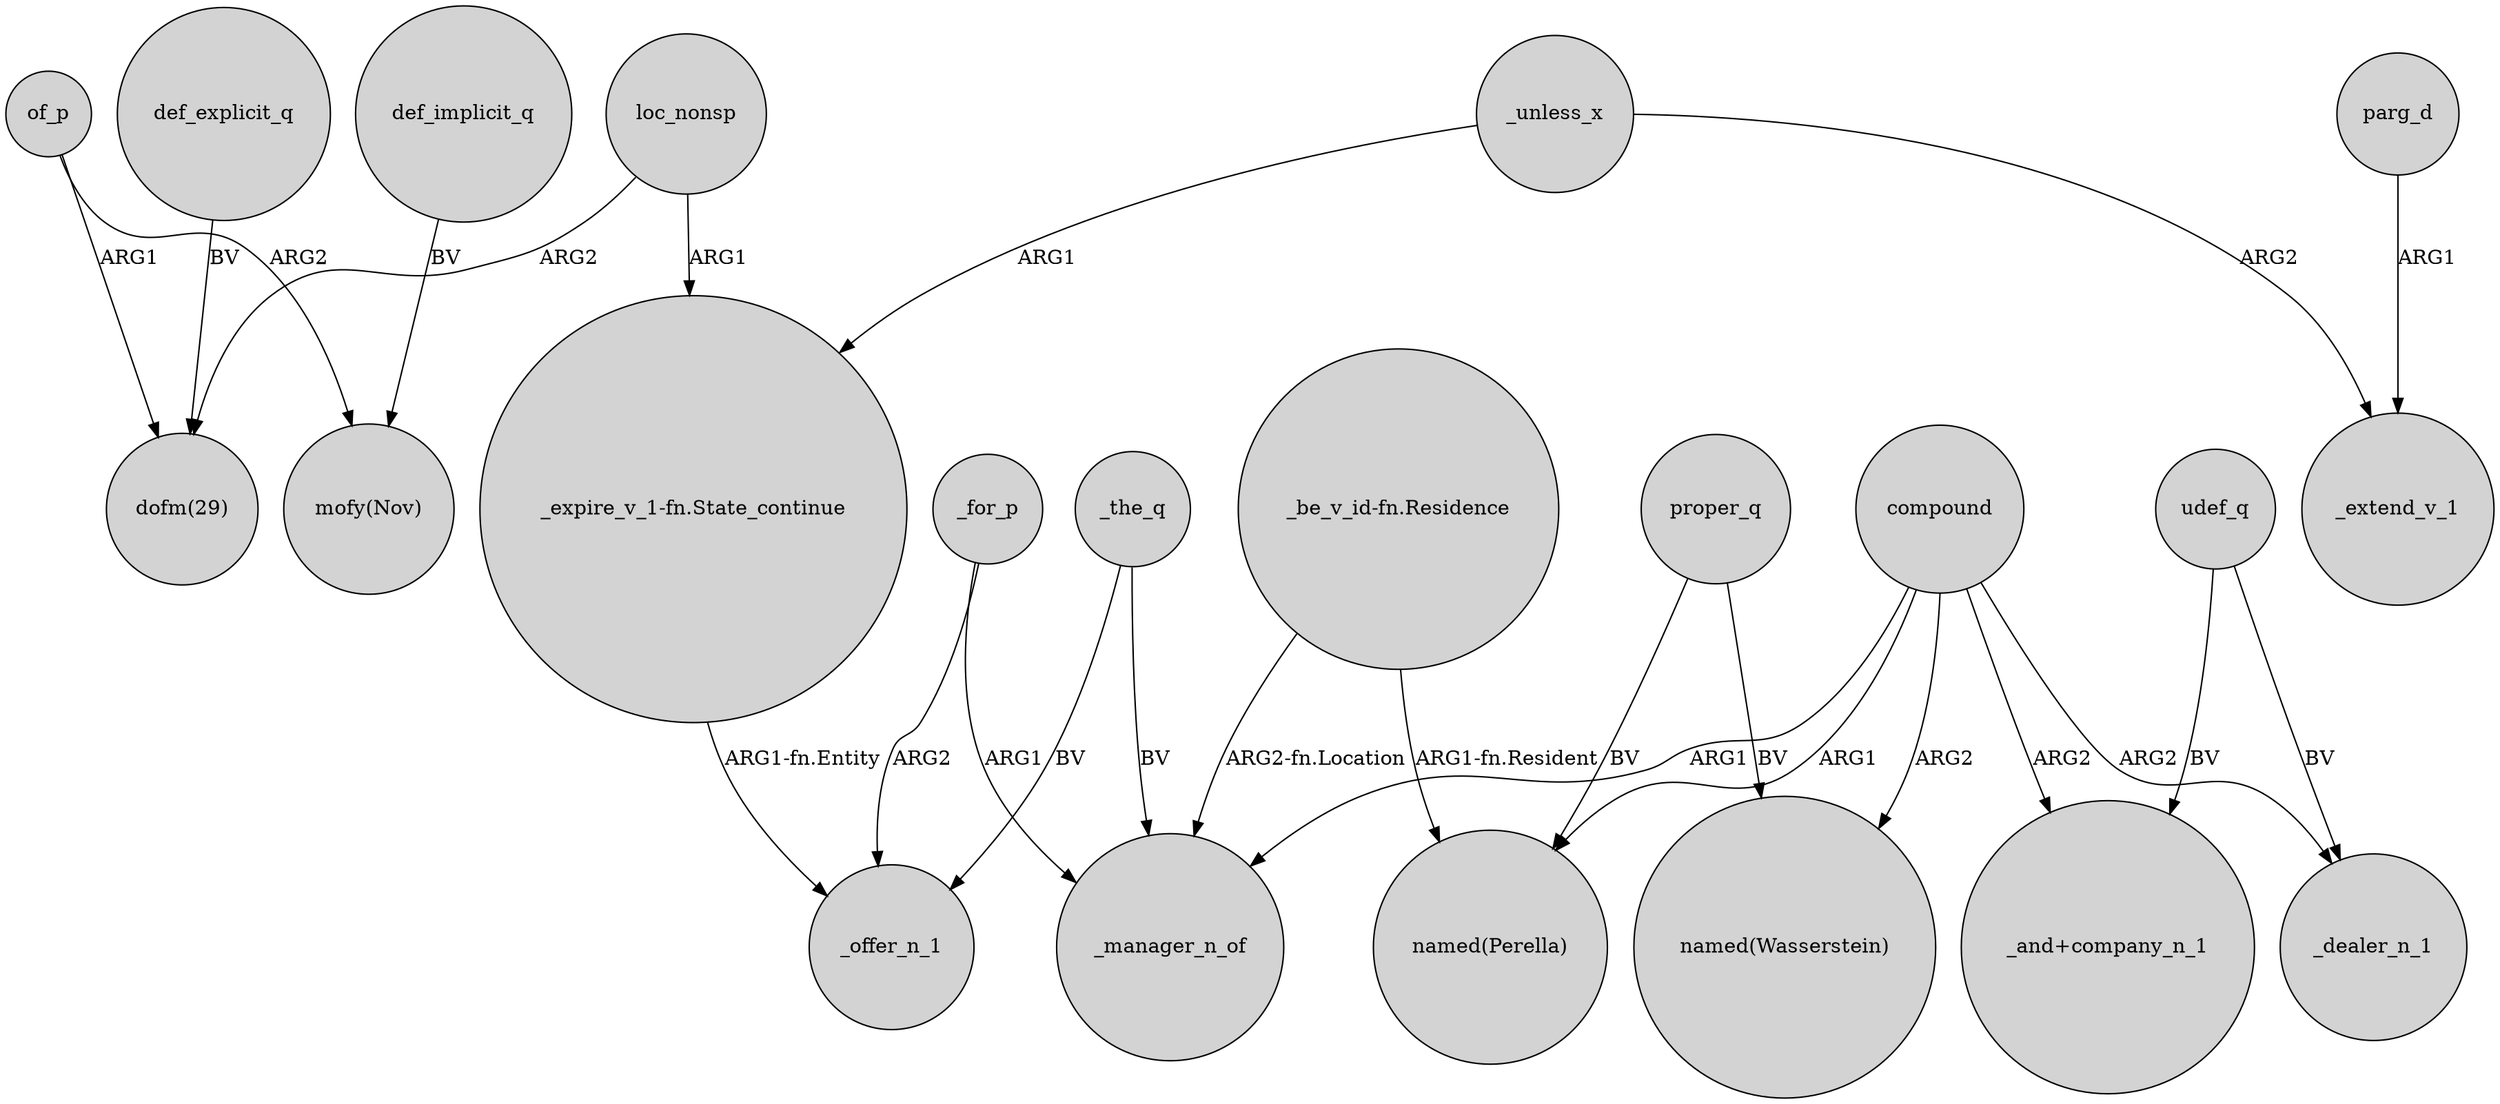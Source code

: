 digraph {
	node [shape=circle style=filled]
	loc_nonsp -> "dofm(29)" [label=ARG2]
	of_p -> "mofy(Nov)" [label=ARG2]
	compound -> "_and+company_n_1" [label=ARG2]
	_for_p -> _offer_n_1 [label=ARG2]
	"_be_v_id-fn.Residence" -> _manager_n_of [label="ARG2-fn.Location"]
	of_p -> "dofm(29)" [label=ARG1]
	"_expire_v_1-fn.State_continue" -> _offer_n_1 [label="ARG1-fn.Entity"]
	compound -> "named(Wasserstein)" [label=ARG2]
	loc_nonsp -> "_expire_v_1-fn.State_continue" [label=ARG1]
	def_explicit_q -> "dofm(29)" [label=BV]
	_unless_x -> "_expire_v_1-fn.State_continue" [label=ARG1]
	_the_q -> _manager_n_of [label=BV]
	_for_p -> _manager_n_of [label=ARG1]
	udef_q -> _dealer_n_1 [label=BV]
	_the_q -> _offer_n_1 [label=BV]
	_unless_x -> _extend_v_1 [label=ARG2]
	proper_q -> "named(Wasserstein)" [label=BV]
	udef_q -> "_and+company_n_1" [label=BV]
	compound -> _dealer_n_1 [label=ARG2]
	def_implicit_q -> "mofy(Nov)" [label=BV]
	parg_d -> _extend_v_1 [label=ARG1]
	proper_q -> "named(Perella)" [label=BV]
	compound -> _manager_n_of [label=ARG1]
	compound -> "named(Perella)" [label=ARG1]
	"_be_v_id-fn.Residence" -> "named(Perella)" [label="ARG1-fn.Resident"]
}

